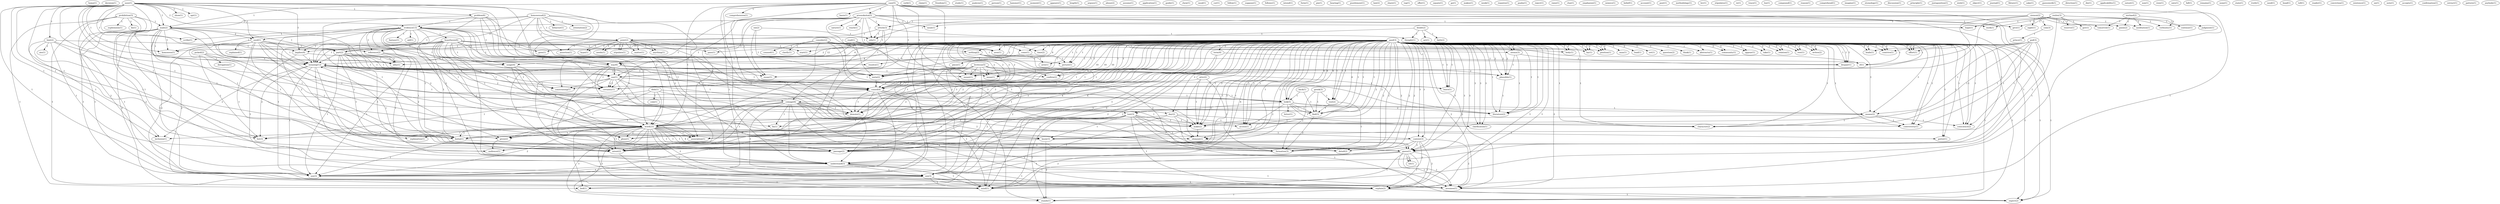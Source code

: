 digraph G {
  home [ label="home(1)" ];
  decision [ label="decision(1)" ];
  uses [ label="uses(1)" ];
  problem [ label="problem(6)" ];
  show [ label="show(1)" ];
  opt [ label="opt(1)" ];
  hint [ label="hint(2)" ];
  male [ label="male(2)" ];
  used [ label="used(1)" ];
  evidence [ label="evidence(13)" ];
  implies [ label="implies(4)" ];
  scribe [ label="scribe(1)" ];
  homosexu [ label="homosexu(1)" ];
  reference [ label="reference(2)" ];
  meaning [ label="meaning(12)" ];
  understand [ label="understand(3)" ];
  ality [ label="ality(1)" ];
  word [ label="word(23)" ];
  inclusion [ label="inclusion(1)" ];
  gloss [ label="gloss(1)" ];
  explanation [ label="explanation(1)" ];
  coined [ label="coined(4)" ];
  koitai [ label="koitai(1)" ];
  list [ label="list(3)" ];
  see [ label="see(3)" ];
  way [ label="way(6)" ];
  know [ label="know(3)" ];
  passage [ label="passage(2)" ];
  verb [ label="verb(1)" ];
  claim [ label="claim(1)" ];
  freedom [ label="freedom(1)" ];
  study [ label="study(1)" ];
  analysis [ label="analysis(1)" ];
  person [ label="person(1)" ];
  hammer [ label="hammer(1)" ];
  moment [ label="moment(1)" ];
  homosexual [ label="homosexual(2)" ];
  point [ label="point(2)" ];
  assertion [ label="assertion(1)" ];
  point [ label="point(2)" ];
  part [ label="part(2)" ];
  association [ label="association(1)" ];
  behavior [ label="behavior(1)" ];
  orientation [ label="orientation(2)" ];
  make [ label="make(2)" ];
  prohibition [ label="prohibition(3)" ];
  euphemism [ label="euphemism(1)" ];
  lie [ label="lie(1)" ];
  sex [ label="sex(3)" ];
  bed [ label="bed(1)" ];
  explain [ label="explain(2)" ];
  assumes [ label="assumes(1)" ];
  mind [ label="mind(1)" ];
  appears [ label="appears(1)" ];
  case [ label="case(5)" ];
  arsenokoitai [ label="arsenokoitai(5)" ];
  comprehension [ label="comprehension(1)" ];
  basis [ label="basis(1)" ];
  coinage [ label="coinage(4)" ];
  arse [ label="arse(1)" ];
  guess [ label="guess(1)" ];
  meant [ label="meant(1)" ];
  mean [ label="mean(1)" ];
  guess [ label="guess(1)" ];
  demote [ label="demote(1)" ];
  length [ label="length(1)" ];
  argues [ label="argues(1)" ];
  abuse [ label="abuse(2)" ];
  assume [ label="assume(1)" ];
  application [ label="application(1)" ];
  guide [ label="guide(1)" ];
  picked [ label="picked(2)" ];
  derogation [ label="derogation(1)" ];
  gives [ label="gives(2)" ];
  chew [ label="chew(1)" ];
  meal [ label="meal(1)" ];
  cor [ label="cor(1)" ];
  siemon [ label="siemon(2)" ];
  article [ label="article(3)" ];
  edu [ label="edu(1)" ];
  night [ label="night(1)" ];
  essay [ label="essay(1)" ];
  com [ label="com(3)" ];
  meta [ label="meta(2)" ];
  panix [ label="panix(2)" ];
  verbosity [ label="verbosity(1)" ];
  meditation [ label="meditation(1)" ];
  tomorrow [ label="tomorrow(1)" ];
  follow [ label="follow(1)" ];
  consider [ label="consider(2)" ];
  clarify [ label="clarify(1)" ];
  counsel [ label="counsel(1)" ];
  nothing [ label="nothing(2)" ];
  seems [ label="seems(3)" ];
  despair [ label="despair(1)" ];
  plausible [ label="plausible(1)" ];
  literature [ label="literature(2)" ];
  nature [ label="nature(1)" ];
  reach [ label="reach(1)" ];
  give [ label="give(1)" ];
  meat [ label="meat(1)" ];
  constraining [ label="constraining(1)" ];
  hope [ label="hope(1)" ];
  cf [ label="cf(1)" ];
  certainty [ label="certainty(1)" ];
  work [ label="work(1)" ];
  intent [ label="intent(2)" ];
  suppose [ label="suppose(1)" ];
  follows [ label="follows(1)" ];
  start [ label="start(1)" ];
  matter [ label="matter(1)" ];
  anything [ label="anything(1)" ];
  needs [ label="needs(1)" ];
  stipulate [ label="stipulate(1)" ];
  hypo [ label="hypo(1)" ];
  thought [ label="thought(1)" ];
  ate [ label="ate(1)" ];
  text [ label="text(3)" ];
  fix [ label="fix(1)" ];
  audience [ label="audience(1)" ];
  intend [ label="intend(1)" ];
  form [ label="form(1)" ];
  rexlex [ label="rexlex(3)" ];
  reserve [ label="reserve(1)" ];
  gov [ label="gov(1)" ];
  continue [ label="continue(1)" ];
  judgment [ label="judgment(1)" ];
  pin [ label="pin(1)" ];
  bearing [ label="bearing(1)" ];
  look [ label="look(1)" ];
  letter [ label="letter(1)" ];
  means [ label="means(2)" ];
  clarification [ label="clarification(1)" ];
  access [ label="access(1)" ];
  find [ label="find(3)" ];
  puzzlement [ label="puzzlement(1)" ];
  read [ label="read(1)" ];
  time [ label="time(2)" ];
  detail [ label="detail(2)" ];
  lay [ label="lay(1)" ];
  position [ label="position(1)" ];
  law [ label="law(2)" ];
  share [ label="share(1)" ];
  top [ label="top(1)" ];
  offer [ label="offer(1)" ];
  equate [ label="equate(1)" ];
  go [ label="go(1)" ];
  makes [ label="makes(1)" ];
  sin [ label="sin(2)" ];
  doubt [ label="doubt(2)" ];
  faith [ label="faith(2)" ];
  act [ label="act(1)" ];
  week [ label="week(1)" ];
  explained [ label="explained(1)" ];
  requires [ label="requires(1)" ];
  psalm [ label="psalm(1)" ];
  hypothesis [ label="hypothesis(6)" ];
  come [ label="come(1)" ];
  usage [ label="usage(4)" ];
  picture [ label="picture(1)" ];
  fantasy [ label="fantasy(1)" ];
  aid [ label="aid(1)" ];
  goes [ label="goes(1)" ];
  pass [ label="pass(1)" ];
  day [ label="day(2)" ];
  body [ label="body(1)" ];
  formation [ label="formation(3)" ];
  reject [ label="reject(1)" ];
  raise [ label="raise(1)" ];
  clue [ label="clue(1)" ];
  emphasize [ label="emphasize(1)" ];
  mimics [ label="mimics(1)" ];
  belief [ label="belief(1)" ];
  account [ label="account(1)" ];
  post [ label="post(1)" ];
  paul [ label="paul(3)" ];
  man [ label="man(1)" ];
  use [ label="use(2)" ];
  term [ label="term(4)" ];
  lead [ label="lead(1)" ];
  resolve [ label="resolve(1)" ];
  arre [ label="arre(1)" ];
  set [ label="set(1)" ];
  question [ label="question(2)" ];
  think [ label="think(1)" ];
  context [ label="context(3)" ];
  abstractu [ label="abstractu(1)" ];
  gutter [ label="gutter(1)" ];
  community [ label="community(1)" ];
  use [ label="use(1)" ];
  appear [ label="appear(1)" ];
  take [ label="take(1)" ];
  leads [ label="leads(1)" ];
  confirm [ label="confirm(2)" ];
  contrive [ label="contrive(1)" ];
  expect [ label="expect(2)" ];
  stands [ label="stands(1)" ];
  relation [ label="relation(1)" ];
  leave [ label="leave(1)" ];
  rest [ label="rest(1)" ];
  character [ label="character(2)" ];
  conscience [ label="conscience(2)" ];
  effort [ label="effort(1)" ];
  element [ label="element(1)" ];
  look [ label="look(5)" ];
  test [ label="test(2)" ];
  controversy [ label="controversy(1)" ];
  writes [ label="writes(2)" ];
  methodology [ label="methodology(1)" ];
  lev [ label="lev(1)" ];
  stipulates [ label="stipulates(1)" ];
  re [ label="re(1)" ];
  trace [ label="trace(1)" ];
  piece [ label="piece(1)" ];
  lxx [ label="lxx(1)" ];
  compound [ label="compound(1)" ];
  reason [ label="reason(1)" ];
  attic [ label="attic(2)" ];
  comprehend [ label="comprehend(1)" ];
  imagine [ label="imagine(1)" ];
  etymology [ label="etymology(1)" ];
  lot [ label="lot(1)" ];
  discussion [ label="discussion(1)" ];
  principle [ label="principle(1)" ];
  juxtaposition [ label="juxtaposition(1)" ];
  didn [ label="didn(1)" ];
  coin [ label="coin(1)" ];
  wish [ label="wish(1)" ];
  paul [ label="paul(27)" ];
  object [ label="object(1)" ];
  prince [ label="prince(1)" ];
  journal [ label="journal(1)" ];
  library [ label="library(1)" ];
  sake [ label="sake(1)" ];
  guesswork [ label="guesswork(1)" ];
  leviticus [ label="leviticus(5)" ];
  direction [ label="direction(1)" ];
  die [ label="die(1)" ];
  applicability [ label="applicability(1)" ];
  outset [ label="outset(1)" ];
  god [ label="god(3)" ];
  non [ label="non(1)" ];
  view [ label="view(1)" ];
  eats [ label="eats(1)" ];
  fall [ label="fall(1)" ];
  remains [ label="remains(1)" ];
  none [ label="none(1)" ];
  state [ label="state(1)" ];
  truth [ label="truth(1)" ];
  paul [ label="paul(3)" ];
  michael [ label="michael(2)" ];
  need [ label="need(1)" ];
  head [ label="head(1)" ];
  tell [ label="tell(1)" ];
  reader [ label="reader(1)" ];
  back [ label="back(1)" ];
  greek [ label="greek(3)" ];
  conviction [ label="conviction(1)" ];
  existence [ label="existence(1)" ];
  un [ label="un(1)" ];
  note [ label="note(1)" ];
  accepts [ label="accepts(1)" ];
  confirmation [ label="confirmation(1)" ];
  extract [ label="extract(1)" ];
  need [ label="need(1)" ];
  pattern [ label="pattern(1)" ];
  anybody [ label="anybody(1)" ];
  uses -> problem [ label="1" ];
  uses -> show [ label="1" ];
  uses -> opt [ label="1" ];
  uses -> hint [ label="1" ];
  uses -> male [ label="1" ];
  uses -> used [ label="1" ];
  uses -> evidence [ label="2" ];
  uses -> implies [ label="1" ];
  uses -> scribe [ label="1" ];
  uses -> homosexu [ label="1" ];
  uses -> reference [ label="1" ];
  uses -> meaning [ label="2" ];
  uses -> understand [ label="1" ];
  uses -> ality [ label="1" ];
  uses -> word [ label="2" ];
  uses -> inclusion [ label="1" ];
  uses -> gloss [ label="1" ];
  uses -> explanation [ label="1" ];
  uses -> coined [ label="1" ];
  uses -> koitai [ label="1" ];
  uses -> list [ label="1" ];
  uses -> see [ label="1" ];
  problem -> evidence [ label="1" ];
  problem -> meaning [ label="1" ];
  problem -> way [ label="1" ];
  problem -> word [ label="1" ];
  problem -> know [ label="1" ];
  problem -> passage [ label="1" ];
  problem -> koitai [ label="1" ];
  homosexual -> point [ label="1" ];
  homosexual -> male [ label="2" ];
  homosexual -> used [ label="2" ];
  homosexual -> assertion [ label="1" ];
  homosexual -> point [ label="1" ];
  homosexual -> part [ label="2" ];
  homosexual -> association [ label="2" ];
  homosexual -> behavior [ label="1" ];
  homosexual -> orientation [ label="1" ];
  homosexual -> make [ label="1" ];
  homosexual -> passage [ label="2" ];
  prohibition -> male [ label="1" ];
  prohibition -> euphemism [ label="1" ];
  prohibition -> lie [ label="1" ];
  prohibition -> sex [ label="2" ];
  prohibition -> bed [ label="1" ];
  prohibition -> explain [ label="1" ];
  prohibition -> assumes [ label="1" ];
  prohibition -> mind [ label="1" ];
  case -> arsenokoitai [ label="1" ];
  case -> comprehension [ label="1" ];
  case -> male [ label="1" ];
  case -> basis [ label="1" ];
  case -> coinage [ label="1" ];
  case -> arse [ label="1" ];
  case -> guess [ label="1" ];
  case -> understand [ label="1" ];
  case -> word [ label="1" ];
  case -> sex [ label="1" ];
  case -> meant [ label="1" ];
  case -> mean [ label="1" ];
  case -> guess [ label="1" ];
  case -> explain [ label="1" ];
  case -> assumes [ label="1" ];
  case -> demote [ label="1" ];
  case -> mind [ label="1" ];
  picked -> derogation [ label="1" ];
  picked -> meaning [ label="1" ];
  picked -> gives [ label="1" ];
  picked -> list [ label="1" ];
  siemon -> article [ label="1" ];
  siemon -> edu [ label="1" ];
  siemon -> night [ label="1" ];
  siemon -> essay [ label="1" ];
  siemon -> com [ label="1" ];
  siemon -> meta [ label="1" ];
  siemon -> panix [ label="1" ];
  siemon -> verbosity [ label="1" ];
  siemon -> meditation [ label="1" ];
  siemon -> tomorrow [ label="1" ];
  consider -> clarify [ label="1" ];
  consider -> counsel [ label="1" ];
  consider -> nothing [ label="1" ];
  consider -> word [ label="1" ];
  consider -> seems [ label="1" ];
  consider -> despair [ label="1" ];
  consider -> make [ label="1" ];
  consider -> plausible [ label="1" ];
  consider -> literature [ label="1" ];
  arsenokoitai -> nature [ label="1" ];
  arsenokoitai -> article [ label="1" ];
  arsenokoitai -> reach [ label="1" ];
  arsenokoitai -> evidence [ label="1" ];
  arsenokoitai -> give [ label="1" ];
  arsenokoitai -> edu [ label="1" ];
  arsenokoitai -> meat [ label="1" ];
  arsenokoitai -> constraining [ label="1" ];
  arsenokoitai -> hope [ label="1" ];
  arsenokoitai -> essay [ label="1" ];
  arsenokoitai -> cf [ label="1" ];
  arsenokoitai -> meta [ label="1" ];
  arsenokoitai -> certainty [ label="1" ];
  arsenokoitai -> work [ label="1" ];
  arsenokoitai -> intent [ label="1" ];
  point -> start [ label="1" ];
  point -> implies [ label="1" ];
  point -> assertion [ label="1" ];
  point -> matter [ label="1" ];
  point -> anything [ label="1" ];
  point -> make [ label="1" ];
  point -> needs [ label="1" ];
  point -> stipulate [ label="1" ];
  point -> hypo [ label="1" ];
  article -> start [ label="1" ];
  article -> edu [ label="1" ];
  article -> point [ label="1" ];
  article -> understand [ label="1" ];
  article -> thought [ label="1" ];
  hint -> implies [ label="1" ];
  hint -> ate [ label="1" ];
  hint -> text [ label="1" ];
  hint -> inclusion [ label="1" ];
  hint -> fix [ label="1" ];
  hint -> audience [ label="1" ];
  hint -> list [ label="1" ];
  rexlex -> give [ label="1" ];
  rexlex -> reserve [ label="1" ];
  rexlex -> gov [ label="1" ];
  rexlex -> continue [ label="1" ];
  rexlex -> meat [ label="1" ];
  rexlex -> understand [ label="1" ];
  rexlex -> hope [ label="1" ];
  rexlex -> judgment [ label="1" ];
  rexlex -> work [ label="1" ];
  look -> letter [ label="2" ];
  look -> text [ label="2" ];
  look -> meaning [ label="2" ];
  look -> means [ label="1" ];
  look -> clarification [ label="2" ];
  look -> access [ label="2" ];
  look -> literature [ label="2" ];
  look -> find [ label="1" ];
  male -> used [ label="2" ];
  male -> part [ label="1" ];
  male -> homosexu [ label="1" ];
  male -> meaning [ label="1" ];
  male -> understand [ label="1" ];
  male -> ality [ label="1" ];
  male -> sex [ label="2" ];
  male -> association [ label="1" ];
  male -> explain [ label="2" ];
  male -> assumes [ label="2" ];
  male -> coined [ label="1" ];
  male -> passage [ label="1" ];
  male -> koitai [ label="1" ];
  male -> mind [ label="2" ];
  male -> see [ label="1" ];
  read -> way [ label="1" ];
  read -> time [ label="1" ];
  read -> detail [ label="1" ];
  read -> lay [ label="1" ];
  read -> position [ label="1" ];
  read -> see [ label="1" ];
  sin -> edu [ label="1" ];
  sin -> essay [ label="1" ];
  sin -> meta [ label="1" ];
  doubt -> point [ label="1" ];
  doubt -> faith [ label="1" ];
  doubt -> thought [ label="1" ];
  doubt -> act [ label="1" ];
  used -> explained [ label="1" ];
  used -> part [ label="1" ];
  used -> meaning [ label="1" ];
  used -> way [ label="1" ];
  used -> understand [ label="1" ];
  used -> word [ label="1" ];
  used -> detail [ label="1" ];
  used -> association [ label="1" ];
  used -> know [ label="1" ];
  used -> coined [ label="1" ];
  used -> passage [ label="1" ];
  used -> koitai [ label="1" ];
  used -> see [ label="1" ];
  evidence -> hypothesis [ label="1" ];
  evidence -> scribe [ label="1" ];
  evidence -> homosexu [ label="1" ];
  evidence -> reference [ label="1" ];
  evidence -> constraining [ label="2" ];
  evidence -> come [ label="1" ];
  evidence -> usage [ label="1" ];
  evidence -> meaning [ label="3" ];
  evidence -> understand [ label="1" ];
  evidence -> ality [ label="1" ];
  evidence -> word [ label="1" ];
  evidence -> picture [ label="1" ];
  evidence -> gloss [ label="1" ];
  evidence -> certainty [ label="2" ];
  evidence -> fantasy [ label="1" ];
  evidence -> coined [ label="1" ];
  evidence -> koitai [ label="1" ];
  evidence -> intent [ label="2" ];
  evidence -> see [ label="1" ];
  evidence -> aid [ label="1" ];
  hypothesis -> implies [ label="1" ];
  hypothesis -> reference [ label="1" ];
  hypothesis -> goes [ label="1" ];
  hypothesis -> pass [ label="1" ];
  hypothesis -> day [ label="1" ];
  hypothesis -> arse [ label="1" ];
  hypothesis -> usage [ label="1" ];
  hypothesis -> meaning [ label="1" ];
  hypothesis -> way [ label="1" ];
  hypothesis -> word [ label="1" ];
  hypothesis -> body [ label="1" ];
  hypothesis -> sex [ label="1" ];
  hypothesis -> coined [ label="1" ];
  hypothesis -> koitai [ label="1" ];
  hypothesis -> find [ label="1" ];
  hypothesis -> formation [ label="1" ];
  implies -> usage [ label="1" ];
  implies -> meaning [ label="1" ];
  implies -> sex [ label="1" ];
  point -> matter [ label="1" ];
  point -> anything [ label="1" ];
  point -> make [ label="1" ];
  point -> needs [ label="1" ];
  point -> stipulate [ label="1" ];
  point -> hypo [ label="1" ];
  paul -> part [ label="3" ];
  paul -> homosexu [ label="2" ];
  paul -> reference [ label="3" ];
  paul -> goes [ label="1" ];
  paul -> nothing [ label="1" ];
  paul -> man [ label="1" ];
  paul -> pass [ label="1" ];
  paul -> use [ label="4" ];
  paul -> term [ label="2" ];
  paul -> constraining [ label="2" ];
  paul -> come [ label="1" ];
  paul -> coinage [ label="4" ];
  paul -> text [ label="4" ];
  paul -> lead [ label="2" ];
  paul -> day [ label="2" ];
  paul -> arse [ label="2" ];
  paul -> resolve [ label="2" ];
  paul -> arre [ label="1" ];
  paul -> guess [ label="3" ];
  paul -> usage [ label="4" ];
  paul -> set [ label="1" ];
  paul -> meaning [ label="12" ];
  paul -> way [ label="4" ];
  paul -> understand [ label="4" ];
  paul -> question [ label="1" ];
  paul -> time [ label="1" ];
  paul -> think [ label="1" ];
  paul -> ality [ label="2" ];
  paul -> word [ label="19" ];
  paul -> context [ label="3" ];
  paul -> abstractu [ label="1" ];
  paul -> detail [ label="2" ];
  paul -> picture [ label="1" ];
  paul -> gutter [ label="1" ];
  paul -> community [ label="2" ];
  paul -> body [ label="1" ];
  paul -> sex [ label="3" ];
  paul -> association [ label="1" ];
  paul -> use [ label="4" ];
  paul -> meant [ label="1" ];
  paul -> appear [ label="1" ];
  paul -> take [ label="2" ];
  paul -> mean [ label="1" ];
  paul -> leads [ label="2" ];
  paul -> guess [ label="3" ];
  paul -> know [ label="2" ];
  paul -> gloss [ label="2" ];
  paul -> confirm [ label="1" ];
  paul -> cf [ label="1" ];
  paul -> seems [ label="1" ];
  paul -> explain [ label="3" ];
  paul -> meta [ label="1" ];
  paul -> means [ label="3" ];
  paul -> despair [ label="1" ];
  paul -> contrive [ label="2" ];
  paul -> certainty [ label="2" ];
  paul -> lay [ label="1" ];
  paul -> assumes [ label="2" ];
  paul -> expect [ label="1" ];
  paul -> stands [ label="1" ];
  paul -> coined [ label="10" ];
  paul -> relation [ label="2" ];
  paul -> leave [ label="1" ];
  paul -> make [ label="2" ];
  paul -> passage [ label="1" ];
  paul -> koitai [ label="3" ];
  paul -> position [ label="1" ];
  paul -> rest [ label="1" ];
  paul -> plausible [ label="2" ];
  paul -> character [ label="1" ];
  paul -> intent [ label="4" ];
  paul -> conscience [ label="1" ];
  paul -> clarification [ label="3" ];
  paul -> access [ label="3" ];
  paul -> literature [ label="1" ];
  paul -> demote [ label="1" ];
  paul -> effort [ label="2" ];
  paul -> element [ label="1" ];
  paul -> look [ label="4" ];
  paul -> test [ label="1" ];
  paul -> mind [ label="2" ];
  paul -> controversy [ label="1" ];
  paul -> writes [ label="1" ];
  paul -> find [ label="1" ];
  paul -> see [ label="5" ];
  paul -> formation [ label="2" ];
  part -> use [ label="1" ];
  part -> constraining [ label="1" ];
  part -> resolve [ label="1" ];
  part -> meaning [ label="1" ];
  part -> way [ label="1" ];
  part -> association [ label="1" ];
  part -> use [ label="1" ];
  part -> certainty [ label="1" ];
  part -> passage [ label="1" ];
  part -> intent [ label="1" ];
  part -> see [ label="1" ];
  reference -> understand [ label="1" ];
  reference -> ality [ label="1" ];
  reference -> koitai [ label="1" ];
  reference -> see [ label="1" ];
  nothing -> way [ label="1" ];
  nothing -> word [ label="1" ];
  nothing -> passage [ label="1" ];
  nothing -> literature [ label="1" ];
  use -> constraining [ label="1" ];
  use -> coinage [ label="1" ];
  use -> certainty [ label="1" ];
  use -> leave [ label="1" ];
  use -> intent [ label="1" ];
  use -> demote [ label="1" ];
  term -> association [ label="3" ];
  term -> cf [ label="1" ];
  term -> passage [ label="3" ];
  come -> picture [ label="1" ];
  come -> piece [ label="1" ];
  coinage -> text [ label="1" ];
  coinage -> guess [ label="2" ];
  coinage -> meaning [ label="2" ];
  coinage -> understand [ label="1" ];
  coinage -> sex [ label="1" ];
  coinage -> guess [ label="2" ];
  coinage -> explain [ label="1" ];
  coinage -> assumes [ label="1" ];
  coinage -> fix [ label="1" ];
  coinage -> gives [ label="1" ];
  coinage -> intent [ label="1" ];
  coinage -> demote [ label="1" ];
  coinage -> audience [ label="1" ];
  coinage -> mind [ label="1" ];
  text -> guess [ label="1" ];
  text -> word [ label="1" ];
  text -> guess [ label="1" ];
  text -> know [ label="1" ];
  text -> explain [ label="1" ];
  text -> fix [ label="1" ];
  text -> expect [ label="1" ];
  text -> stands [ label="1" ];
  text -> clarification [ label="1" ];
  text -> access [ label="1" ];
  text -> audience [ label="1" ];
  day -> sex [ label="1" ];
  day -> make [ label="1" ];
  day -> koitai [ label="1" ];
  day -> character [ label="1" ];
  day -> controversy [ label="1" ];
  day -> formation [ label="1" ];
  arse -> arre [ label="1" ];
  attic -> coined [ label="1" ];
  attic -> make [ label="1" ];
  attic -> element [ label="1" ];
  attic -> formation [ label="1" ];
  guess -> meaning [ label="1" ];
  guess -> understand [ label="1" ];
  guess -> sex [ label="1" ];
  guess -> explain [ label="1" ];
  guess -> assumes [ label="1" ];
  guess -> mind [ label="1" ];
  guess -> lot [ label="1" ];
  usage -> word [ label="1" ];
  usage -> means [ label="1" ];
  usage -> look [ label="1" ];
  meaning -> essay [ label="1" ];
  meaning -> inclusion [ label="2" ];
  meaning -> use [ label="1" ];
  meaning -> meta [ label="1" ];
  meaning -> certainty [ label="1" ];
  meaning -> gives [ label="2" ];
  meaning -> intent [ label="1" ];
  meaning -> audience [ label="1" ];
  meaning -> list [ label="2" ];
  meaning -> see [ label="1" ];
  way -> word [ label="1" ];
  way -> use [ label="1" ];
  way -> meant [ label="1" ];
  way -> mean [ label="1" ];
  way -> confirm [ label="1" ];
  way -> meta [ label="1" ];
  way -> certainty [ label="1" ];
  way -> coined [ label="1" ];
  way -> passage [ label="1" ];
  way -> intent [ label="1" ];
  understand -> sex [ label="1" ];
  understand -> explain [ label="1" ];
  understand -> assumes [ label="1" ];
  understand -> mind [ label="1" ];
  understand -> see [ label="1" ];
  didn -> word [ label="1" ];
  didn -> coin [ label="1" ];
  didn -> gives [ label="1" ];
  didn -> look [ label="1" ];
  didn -> find [ label="1" ];
  didn -> list [ label="1" ];
  word -> inclusion [ label="1" ];
  word -> context [ label="1" ];
  word -> detail [ label="1" ];
  word -> gutter [ label="1" ];
  word -> sex [ label="2" ];
  word -> association [ label="1" ];
  word -> guess [ label="4" ];
  word -> know [ label="3" ];
  word -> gloss [ label="2" ];
  word -> bed [ label="1" ];
  word -> explain [ label="1" ];
  word -> explanation [ label="1" ];
  word -> assumes [ label="1" ];
  word -> expect [ label="3" ];
  word -> stands [ label="3" ];
  word -> coined [ label="2" ];
  word -> gives [ label="1" ];
  word -> passage [ label="1" ];
  word -> koitai [ label="2" ];
  word -> intent [ label="1" ];
  word -> element [ label="1" ];
  word -> mind [ label="1" ];
  word -> list [ label="2" ];
  word -> see [ label="2" ];
  word -> formation [ label="1" ];
  paul -> context [ label="3" ];
  paul -> abstractu [ label="1" ];
  paul -> detail [ label="2" ];
  paul -> picture [ label="1" ];
  paul -> gutter [ label="1" ];
  paul -> community [ label="2" ];
  paul -> body [ label="1" ];
  paul -> sex [ label="3" ];
  paul -> association [ label="1" ];
  paul -> use [ label="4" ];
  paul -> meant [ label="1" ];
  paul -> appear [ label="1" ];
  paul -> take [ label="2" ];
  paul -> mean [ label="1" ];
  paul -> leads [ label="2" ];
  paul -> guess [ label="3" ];
  paul -> know [ label="2" ];
  paul -> gloss [ label="2" ];
  paul -> confirm [ label="1" ];
  paul -> cf [ label="1" ];
  paul -> seems [ label="1" ];
  paul -> explain [ label="3" ];
  paul -> meta [ label="1" ];
  paul -> means [ label="3" ];
  paul -> despair [ label="1" ];
  paul -> contrive [ label="2" ];
  paul -> certainty [ label="2" ];
  paul -> lay [ label="1" ];
  paul -> assumes [ label="2" ];
  paul -> expect [ label="1" ];
  paul -> stands [ label="1" ];
  paul -> coined [ label="10" ];
  paul -> relation [ label="2" ];
  paul -> leave [ label="1" ];
  paul -> make [ label="2" ];
  paul -> passage [ label="1" ];
  paul -> koitai [ label="3" ];
  paul -> position [ label="1" ];
  paul -> rest [ label="1" ];
  paul -> plausible [ label="2" ];
  paul -> character [ label="1" ];
  paul -> intent [ label="4" ];
  paul -> conscience [ label="1" ];
  paul -> clarification [ label="3" ];
  paul -> access [ label="3" ];
  paul -> literature [ label="1" ];
  paul -> demote [ label="1" ];
  paul -> effort [ label="2" ];
  paul -> element [ label="1" ];
  paul -> look [ label="4" ];
  paul -> test [ label="1" ];
  paul -> mind [ label="2" ];
  paul -> controversy [ label="1" ];
  paul -> writes [ label="1" ];
  paul -> find [ label="1" ];
  paul -> see [ label="5" ];
  paul -> formation [ label="2" ];
  com -> prince [ label="1" ];
  context -> detail [ label="1" ];
  context -> sex [ label="2" ];
  context -> guess [ label="2" ];
  context -> explain [ label="2" ];
  context -> assumes [ label="2" ];
  context -> intent [ label="2" ];
  context -> mind [ label="2" ];
  leviticus -> sex [ label="2" ];
  leviticus -> association [ label="2" ];
  leviticus -> meant [ label="1" ];
  leviticus -> mean [ label="1" ];
  leviticus -> confirm [ label="1" ];
  leviticus -> bed [ label="2" ];
  leviticus -> meta [ label="1" ];
  leviticus -> coined [ label="1" ];
  leviticus -> passage [ label="2" ];
  leviticus -> plausible [ label="2" ];
  leviticus -> formation [ label="2" ];
  sex -> bed [ label="1" ];
  sex -> explain [ label="1" ];
  sex -> assumes [ label="1" ];
  sex -> mind [ label="1" ];
  use -> certainty [ label="1" ];
  use -> leave [ label="1" ];
  use -> intent [ label="1" ];
  use -> demote [ label="1" ];
  god -> leads [ label="1" ];
  god -> know [ label="1" ];
  god -> means [ label="1" ];
  god -> contrive [ label="1" ];
  god -> make [ label="1" ];
  god -> character [ label="1" ];
  god -> conscience [ label="1" ];
  god -> effort [ label="1" ];
  god -> controversy [ label="1" ];
  guess -> explain [ label="1" ];
  guess -> assumes [ label="1" ];
  guess -> mind [ label="1" ];
  guess -> lot [ label="1" ];
  know -> stands [ label="2" ];
  know -> passage [ label="1" ];
  confirm -> coined [ label="1" ];
  seems -> despair [ label="1" ];
  seems -> plausible [ label="1" ];
  seems -> literature [ label="1" ];
  explain -> expect [ label="1" ];
  explain -> stands [ label="1" ];
  meta -> coined [ label="1" ];
  means -> make [ label="1" ];
  means -> character [ label="1" ];
  means -> conscience [ label="1" ];
  means -> controversy [ label="1" ];
  paul -> despair [ label="1" ];
  paul -> contrive [ label="2" ];
  paul -> certainty [ label="2" ];
  paul -> lay [ label="1" ];
  paul -> assumes [ label="2" ];
  paul -> expect [ label="1" ];
  paul -> stands [ label="1" ];
  paul -> coined [ label="10" ];
  paul -> relation [ label="2" ];
  paul -> leave [ label="1" ];
  paul -> make [ label="2" ];
  paul -> passage [ label="1" ];
  paul -> koitai [ label="3" ];
  paul -> position [ label="1" ];
  paul -> rest [ label="1" ];
  paul -> plausible [ label="2" ];
  paul -> character [ label="1" ];
  paul -> intent [ label="4" ];
  paul -> conscience [ label="1" ];
  paul -> clarification [ label="3" ];
  paul -> access [ label="3" ];
  paul -> literature [ label="1" ];
  paul -> demote [ label="1" ];
  paul -> effort [ label="2" ];
  paul -> element [ label="1" ];
  paul -> look [ label="4" ];
  paul -> test [ label="1" ];
  paul -> mind [ label="2" ];
  paul -> controversy [ label="1" ];
  paul -> writes [ label="1" ];
  paul -> find [ label="1" ];
  paul -> see [ label="5" ];
  paul -> formation [ label="2" ];
  michael -> panix [ label="1" ];
  michael -> verbosity [ label="1" ];
  michael -> meditation [ label="1" ];
  michael -> tomorrow [ label="1" ];
  coined -> intent [ label="1" ];
  coined -> demote [ label="1" ];
  coined -> element [ label="1" ];
  coined -> look [ label="1" ];
  coined -> mind [ label="1" ];
  coined -> see [ label="1" ];
  gives -> audience [ label="1" ];
  make -> element [ label="1" ];
  back -> look [ label="1" ];
  back -> find [ label="1" ];
  koitai -> see [ label="1" ];
  koitai -> formation [ label="1" ];
  greek -> test [ label="1" ];
  greek -> find [ label="1" ];
  greek -> formation [ label="2" ];
  plausible -> literature [ label="1" ];
  intent -> mind [ label="1" ];
  look -> find [ label="1" ];
  test -> find [ label="1" ];
  test -> formation [ label="1" ];
  find -> formation [ label="2" ];
}
